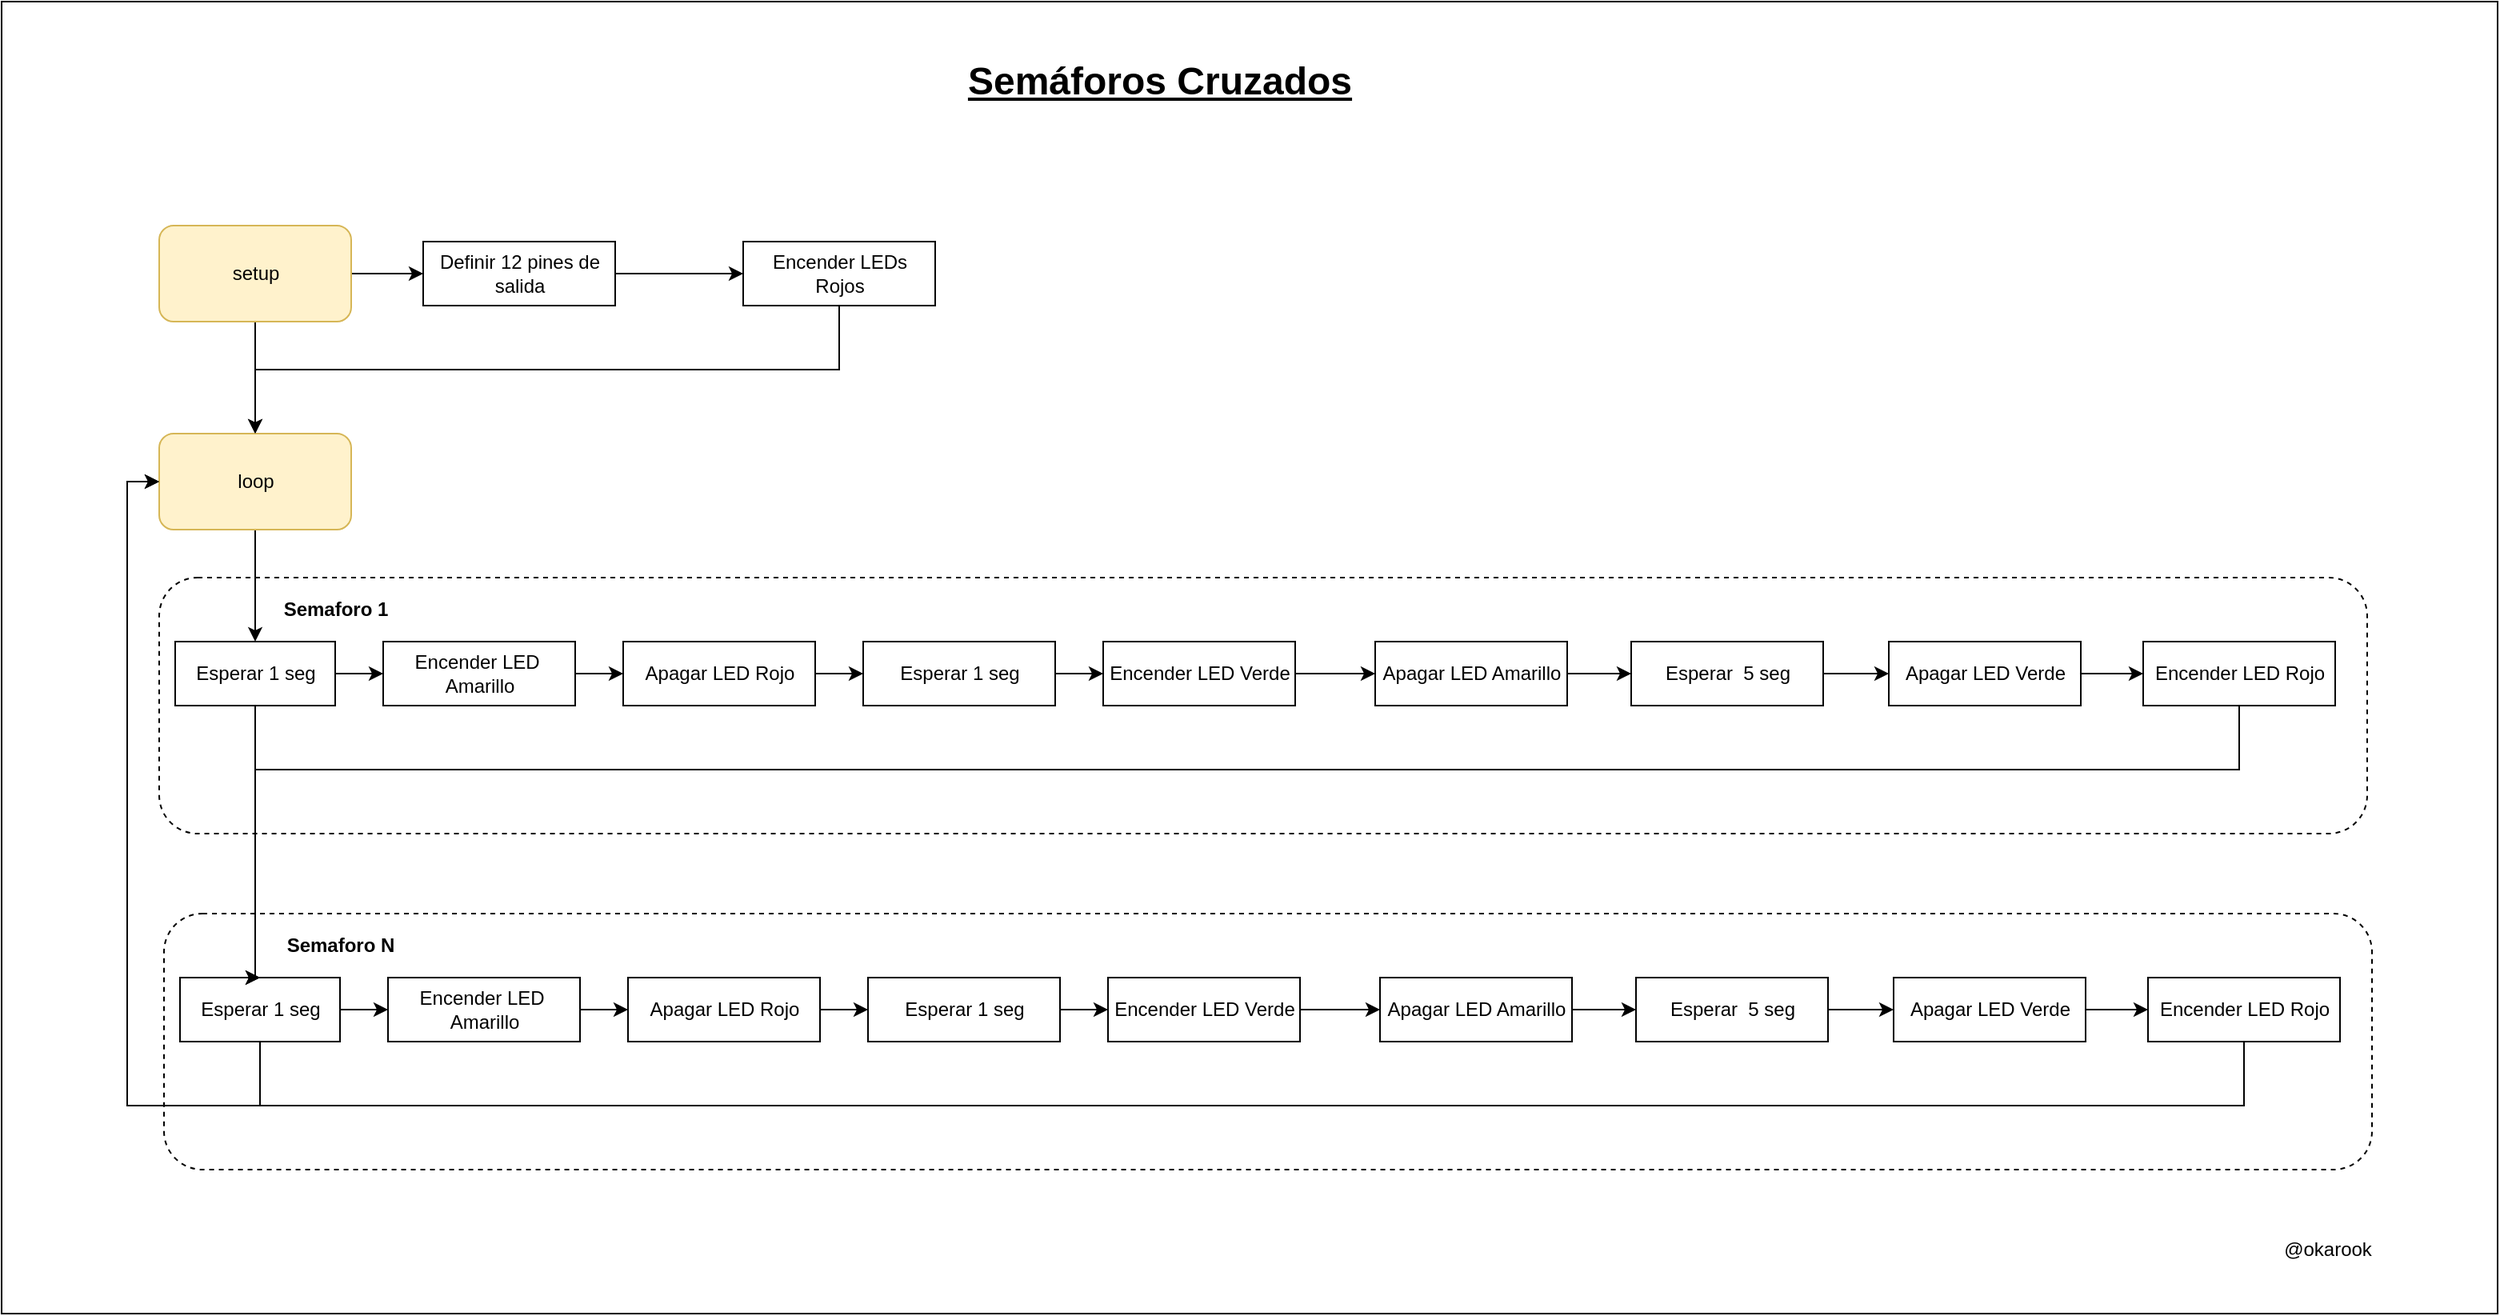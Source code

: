 <mxfile version="13.1.3">
    <diagram id="Qwb1rF_dMpi1wpGuuUVu" name="Semaforo-Simple">
        <mxGraphModel dx="1952" dy="1285" grid="1" gridSize="10" guides="1" tooltips="1" connect="1" arrows="1" fold="1" page="1" pageScale="1" pageWidth="850" pageHeight="1100" math="0" shadow="0">
            <root>
                <mxCell id="0"/>
                <mxCell id="1" parent="0"/>
                <mxCell id="3" value="" style="rounded=0;whiteSpace=wrap;html=1;" parent="1" vertex="1">
                    <mxGeometry x="90" y="20" width="1560" height="820" as="geometry"/>
                </mxCell>
                <mxCell id="13" value="" style="rounded=1;whiteSpace=wrap;html=1;dashed=1;" vertex="1" parent="1">
                    <mxGeometry x="188.5" y="380" width="1380" height="160" as="geometry"/>
                </mxCell>
                <mxCell id="G4ZIIX9ekKNboTHv59yJ-3" style="edgeStyle=orthogonalEdgeStyle;rounded=0;orthogonalLoop=1;jettySize=auto;html=1;" parent="1" source="G4ZIIX9ekKNboTHv59yJ-1" target="G4ZIIX9ekKNboTHv59yJ-4" edge="1">
                    <mxGeometry relative="1" as="geometry">
                        <mxPoint x="248.5" y="260" as="targetPoint"/>
                    </mxGeometry>
                </mxCell>
                <mxCell id="G4ZIIX9ekKNboTHv59yJ-8" style="edgeStyle=orthogonalEdgeStyle;rounded=0;orthogonalLoop=1;jettySize=auto;html=1;entryX=0.5;entryY=0;entryDx=0;entryDy=0;" parent="1" source="G4ZIIX9ekKNboTHv59yJ-1" target="G4ZIIX9ekKNboTHv59yJ-2" edge="1">
                    <mxGeometry relative="1" as="geometry"/>
                </mxCell>
                <mxCell id="G4ZIIX9ekKNboTHv59yJ-1" value="&lt;font color=&quot;#030303&quot;&gt;setup&lt;/font&gt;" style="rounded=1;whiteSpace=wrap;html=1;fillColor=#fff2cc;strokeColor=#d6b656;" parent="1" vertex="1">
                    <mxGeometry x="188.5" y="160" width="120" height="60" as="geometry"/>
                </mxCell>
                <mxCell id="G4ZIIX9ekKNboTHv59yJ-9" style="edgeStyle=orthogonalEdgeStyle;rounded=0;orthogonalLoop=1;jettySize=auto;html=1;entryX=0.5;entryY=0;entryDx=0;entryDy=0;" parent="1" source="G4ZIIX9ekKNboTHv59yJ-2" edge="1" target="G4ZIIX9ekKNboTHv59yJ-10">
                    <mxGeometry relative="1" as="geometry">
                        <mxPoint x="248.5" y="400" as="targetPoint"/>
                    </mxGeometry>
                </mxCell>
                <mxCell id="G4ZIIX9ekKNboTHv59yJ-2" value="&lt;span style=&quot;background-color: rgb(255 , 242 , 204)&quot;&gt;&lt;font color=&quot;#030303&quot;&gt;loop&lt;/font&gt;&lt;/span&gt;" style="rounded=1;whiteSpace=wrap;html=1;fillColor=#fff2cc;strokeColor=#d6b656;" parent="1" vertex="1">
                    <mxGeometry x="188.5" y="290" width="120" height="60" as="geometry"/>
                </mxCell>
                <mxCell id="G4ZIIX9ekKNboTHv59yJ-5" style="edgeStyle=orthogonalEdgeStyle;rounded=0;orthogonalLoop=1;jettySize=auto;html=1;entryX=0.5;entryY=0;entryDx=0;entryDy=0;exitX=0.5;exitY=1;exitDx=0;exitDy=0;" parent="1" source="7" target="G4ZIIX9ekKNboTHv59yJ-2" edge="1">
                    <mxGeometry relative="1" as="geometry">
                        <mxPoint x="578.5" y="210" as="sourcePoint"/>
                        <Array as="points">
                            <mxPoint x="613.5" y="250"/>
                            <mxPoint x="248.5" y="250"/>
                        </Array>
                    </mxGeometry>
                </mxCell>
                <mxCell id="8" value="" style="edgeStyle=orthogonalEdgeStyle;rounded=0;orthogonalLoop=1;jettySize=auto;html=1;" edge="1" parent="1" source="G4ZIIX9ekKNboTHv59yJ-4" target="7">
                    <mxGeometry relative="1" as="geometry"/>
                </mxCell>
                <mxCell id="G4ZIIX9ekKNboTHv59yJ-4" value="Definir 12 pines de salida" style="rounded=0;whiteSpace=wrap;html=1;" parent="1" vertex="1">
                    <mxGeometry x="353.5" y="170" width="120" height="40" as="geometry"/>
                </mxCell>
                <mxCell id="7" value="Encender LEDs Rojos" style="rounded=0;whiteSpace=wrap;html=1;" vertex="1" parent="1">
                    <mxGeometry x="553.5" y="170" width="120" height="40" as="geometry"/>
                </mxCell>
                <mxCell id="G4ZIIX9ekKNboTHv59yJ-12" value="" style="edgeStyle=orthogonalEdgeStyle;rounded=0;orthogonalLoop=1;jettySize=auto;html=1;" parent="1" source="G4ZIIX9ekKNboTHv59yJ-10" target="G4ZIIX9ekKNboTHv59yJ-11" edge="1">
                    <mxGeometry relative="1" as="geometry"/>
                </mxCell>
                <mxCell id="G4ZIIX9ekKNboTHv59yJ-10" value="Esperar 1 seg" style="rounded=0;whiteSpace=wrap;html=1;" parent="1" vertex="1">
                    <mxGeometry x="198.5" y="420" width="100" height="40" as="geometry"/>
                </mxCell>
                <mxCell id="G4ZIIX9ekKNboTHv59yJ-16" style="edgeStyle=orthogonalEdgeStyle;rounded=0;orthogonalLoop=1;jettySize=auto;html=1;entryX=0;entryY=0.5;entryDx=0;entryDy=0;" parent="1" source="G4ZIIX9ekKNboTHv59yJ-11" target="G4ZIIX9ekKNboTHv59yJ-15" edge="1">
                    <mxGeometry relative="1" as="geometry"/>
                </mxCell>
                <mxCell id="G4ZIIX9ekKNboTHv59yJ-11" value="Encender LED&amp;nbsp; Amarillo" style="whiteSpace=wrap;html=1;rounded=0;" parent="1" vertex="1">
                    <mxGeometry x="328.5" y="420" width="120" height="40" as="geometry"/>
                </mxCell>
                <mxCell id="11" value="" style="edgeStyle=orthogonalEdgeStyle;rounded=0;orthogonalLoop=1;jettySize=auto;html=1;" edge="1" parent="1" source="G4ZIIX9ekKNboTHv59yJ-15" target="10">
                    <mxGeometry relative="1" as="geometry"/>
                </mxCell>
                <mxCell id="G4ZIIX9ekKNboTHv59yJ-15" value="Apagar LED Rojo" style="whiteSpace=wrap;html=1;rounded=0;" parent="1" vertex="1">
                    <mxGeometry x="478.5" y="420" width="120" height="40" as="geometry"/>
                </mxCell>
                <mxCell id="19" value="" style="edgeStyle=orthogonalEdgeStyle;rounded=0;orthogonalLoop=1;jettySize=auto;html=1;" edge="1" parent="1" source="10" target="18">
                    <mxGeometry relative="1" as="geometry"/>
                </mxCell>
                <mxCell id="10" value="Esperar 1 seg" style="whiteSpace=wrap;html=1;rounded=0;" vertex="1" parent="1">
                    <mxGeometry x="628.5" y="420" width="120" height="40" as="geometry"/>
                </mxCell>
                <mxCell id="21" value="" style="edgeStyle=orthogonalEdgeStyle;rounded=0;orthogonalLoop=1;jettySize=auto;html=1;" edge="1" parent="1" source="18" target="20">
                    <mxGeometry relative="1" as="geometry"/>
                </mxCell>
                <mxCell id="18" value="Encender LED Verde" style="whiteSpace=wrap;html=1;rounded=0;" vertex="1" parent="1">
                    <mxGeometry x="778.5" y="420" width="120" height="40" as="geometry"/>
                </mxCell>
                <mxCell id="23" value="" style="edgeStyle=orthogonalEdgeStyle;rounded=0;orthogonalLoop=1;jettySize=auto;html=1;" edge="1" parent="1" source="20" target="22">
                    <mxGeometry relative="1" as="geometry"/>
                </mxCell>
                <mxCell id="20" value="Apagar LED Amarillo" style="whiteSpace=wrap;html=1;rounded=0;" vertex="1" parent="1">
                    <mxGeometry x="948.5" y="420" width="120" height="40" as="geometry"/>
                </mxCell>
                <mxCell id="25" value="" style="edgeStyle=orthogonalEdgeStyle;rounded=0;orthogonalLoop=1;jettySize=auto;html=1;" edge="1" parent="1" source="22" target="24">
                    <mxGeometry relative="1" as="geometry"/>
                </mxCell>
                <mxCell id="22" value="Esperar&amp;nbsp; 5 seg" style="whiteSpace=wrap;html=1;rounded=0;" vertex="1" parent="1">
                    <mxGeometry x="1108.5" y="420" width="120" height="40" as="geometry"/>
                </mxCell>
                <mxCell id="27" value="" style="edgeStyle=orthogonalEdgeStyle;rounded=0;orthogonalLoop=1;jettySize=auto;html=1;" edge="1" parent="1" source="24" target="26">
                    <mxGeometry relative="1" as="geometry"/>
                </mxCell>
                <mxCell id="24" value="Apagar LED Verde" style="whiteSpace=wrap;html=1;rounded=0;" vertex="1" parent="1">
                    <mxGeometry x="1269.5" y="420" width="120" height="40" as="geometry"/>
                </mxCell>
                <mxCell id="26" value="Encender LED Rojo" style="whiteSpace=wrap;html=1;rounded=0;" vertex="1" parent="1">
                    <mxGeometry x="1428.5" y="420" width="120" height="40" as="geometry"/>
                </mxCell>
                <mxCell id="2" value="&lt;span style=&quot;font-size: 24px&quot;&gt;&lt;b&gt;&lt;u&gt;Semáforos Cruzados&lt;/u&gt;&lt;/b&gt;&lt;/span&gt;" style="text;html=1;strokeColor=none;fillColor=none;align=center;verticalAlign=middle;whiteSpace=wrap;rounded=0;" parent="1" vertex="1">
                    <mxGeometry x="678.5" y="60" width="270" height="20" as="geometry"/>
                </mxCell>
                <mxCell id="6" value="@okarook" style="text;html=1;strokeColor=none;fillColor=none;align=center;verticalAlign=middle;whiteSpace=wrap;rounded=0;" parent="1" vertex="1">
                    <mxGeometry x="1518.5" y="790" width="50" height="20" as="geometry"/>
                </mxCell>
                <mxCell id="17" value="Semaforo 1" style="text;html=1;strokeColor=none;fillColor=none;align=center;verticalAlign=middle;whiteSpace=wrap;rounded=0;dashed=1;fontStyle=1" vertex="1" parent="1">
                    <mxGeometry x="258.5" y="390" width="80" height="20" as="geometry"/>
                </mxCell>
                <mxCell id="28" value="" style="rounded=1;whiteSpace=wrap;html=1;dashed=1;" vertex="1" parent="1">
                    <mxGeometry x="191.5" y="590" width="1380" height="160" as="geometry"/>
                </mxCell>
                <mxCell id="29" value="" style="edgeStyle=orthogonalEdgeStyle;rounded=0;orthogonalLoop=1;jettySize=auto;html=1;" edge="1" parent="1" source="30" target="32">
                    <mxGeometry relative="1" as="geometry"/>
                </mxCell>
                <mxCell id="48" style="edgeStyle=orthogonalEdgeStyle;rounded=0;orthogonalLoop=1;jettySize=auto;html=1;entryX=0;entryY=0.5;entryDx=0;entryDy=0;" edge="1" parent="1" source="30" target="G4ZIIX9ekKNboTHv59yJ-2">
                    <mxGeometry relative="1" as="geometry">
                        <Array as="points">
                            <mxPoint x="251.5" y="710"/>
                            <mxPoint x="168.5" y="710"/>
                            <mxPoint x="168.5" y="320"/>
                        </Array>
                    </mxGeometry>
                </mxCell>
                <mxCell id="30" value="Esperar 1 seg" style="rounded=0;whiteSpace=wrap;html=1;" vertex="1" parent="1">
                    <mxGeometry x="201.5" y="630" width="100" height="40" as="geometry"/>
                </mxCell>
                <mxCell id="31" style="edgeStyle=orthogonalEdgeStyle;rounded=0;orthogonalLoop=1;jettySize=auto;html=1;entryX=0;entryY=0.5;entryDx=0;entryDy=0;" edge="1" parent="1" source="32" target="34">
                    <mxGeometry relative="1" as="geometry"/>
                </mxCell>
                <mxCell id="32" value="Encender LED&amp;nbsp; Amarillo" style="whiteSpace=wrap;html=1;rounded=0;" vertex="1" parent="1">
                    <mxGeometry x="331.5" y="630" width="120" height="40" as="geometry"/>
                </mxCell>
                <mxCell id="33" value="" style="edgeStyle=orthogonalEdgeStyle;rounded=0;orthogonalLoop=1;jettySize=auto;html=1;" edge="1" parent="1" source="34" target="36">
                    <mxGeometry relative="1" as="geometry"/>
                </mxCell>
                <mxCell id="34" value="Apagar LED Rojo" style="whiteSpace=wrap;html=1;rounded=0;" vertex="1" parent="1">
                    <mxGeometry x="481.5" y="630" width="120" height="40" as="geometry"/>
                </mxCell>
                <mxCell id="35" value="" style="edgeStyle=orthogonalEdgeStyle;rounded=0;orthogonalLoop=1;jettySize=auto;html=1;" edge="1" parent="1" source="36" target="38">
                    <mxGeometry relative="1" as="geometry"/>
                </mxCell>
                <mxCell id="36" value="Esperar 1 seg" style="whiteSpace=wrap;html=1;rounded=0;" vertex="1" parent="1">
                    <mxGeometry x="631.5" y="630" width="120" height="40" as="geometry"/>
                </mxCell>
                <mxCell id="37" value="" style="edgeStyle=orthogonalEdgeStyle;rounded=0;orthogonalLoop=1;jettySize=auto;html=1;" edge="1" parent="1" source="38" target="40">
                    <mxGeometry relative="1" as="geometry"/>
                </mxCell>
                <mxCell id="38" value="Encender LED Verde" style="whiteSpace=wrap;html=1;rounded=0;" vertex="1" parent="1">
                    <mxGeometry x="781.5" y="630" width="120" height="40" as="geometry"/>
                </mxCell>
                <mxCell id="39" value="" style="edgeStyle=orthogonalEdgeStyle;rounded=0;orthogonalLoop=1;jettySize=auto;html=1;" edge="1" parent="1" source="40" target="42">
                    <mxGeometry relative="1" as="geometry"/>
                </mxCell>
                <mxCell id="40" value="Apagar LED Amarillo" style="whiteSpace=wrap;html=1;rounded=0;" vertex="1" parent="1">
                    <mxGeometry x="951.5" y="630" width="120" height="40" as="geometry"/>
                </mxCell>
                <mxCell id="41" value="" style="edgeStyle=orthogonalEdgeStyle;rounded=0;orthogonalLoop=1;jettySize=auto;html=1;" edge="1" parent="1" source="42" target="44">
                    <mxGeometry relative="1" as="geometry"/>
                </mxCell>
                <mxCell id="42" value="Esperar&amp;nbsp; 5 seg" style="whiteSpace=wrap;html=1;rounded=0;" vertex="1" parent="1">
                    <mxGeometry x="1111.5" y="630" width="120" height="40" as="geometry"/>
                </mxCell>
                <mxCell id="43" value="" style="edgeStyle=orthogonalEdgeStyle;rounded=0;orthogonalLoop=1;jettySize=auto;html=1;" edge="1" parent="1" source="44" target="45">
                    <mxGeometry relative="1" as="geometry"/>
                </mxCell>
                <mxCell id="44" value="Apagar LED Verde" style="whiteSpace=wrap;html=1;rounded=0;" vertex="1" parent="1">
                    <mxGeometry x="1272.5" y="630" width="120" height="40" as="geometry"/>
                </mxCell>
                <mxCell id="47" style="edgeStyle=orthogonalEdgeStyle;rounded=0;orthogonalLoop=1;jettySize=auto;html=1;entryX=0;entryY=0.5;entryDx=0;entryDy=0;" edge="1" parent="1" source="45" target="G4ZIIX9ekKNboTHv59yJ-2">
                    <mxGeometry relative="1" as="geometry">
                        <mxPoint x="1018.5" y="880" as="targetPoint"/>
                        <Array as="points">
                            <mxPoint x="1491.5" y="710"/>
                            <mxPoint x="168.5" y="710"/>
                            <mxPoint x="168.5" y="320"/>
                        </Array>
                    </mxGeometry>
                </mxCell>
                <mxCell id="45" value="Encender LED Rojo" style="whiteSpace=wrap;html=1;rounded=0;" vertex="1" parent="1">
                    <mxGeometry x="1431.5" y="630" width="120" height="40" as="geometry"/>
                </mxCell>
                <mxCell id="46" value="Semaforo N" style="text;html=1;strokeColor=none;fillColor=none;align=center;verticalAlign=middle;whiteSpace=wrap;rounded=0;dashed=1;fontStyle=1" vertex="1" parent="1">
                    <mxGeometry x="261.5" y="600" width="80" height="20" as="geometry"/>
                </mxCell>
                <mxCell id="G4ZIIX9ekKNboTHv59yJ-23" value="" style="edgeStyle=orthogonalEdgeStyle;rounded=0;orthogonalLoop=1;jettySize=auto;html=1;entryX=0.5;entryY=0;entryDx=0;entryDy=0;" parent="1" source="G4ZIIX9ekKNboTHv59yJ-10" target="30" edge="1">
                    <mxGeometry relative="1" as="geometry">
                        <mxPoint x="248.5" y="600" as="targetPoint"/>
                        <Array as="points">
                            <mxPoint x="248.5" y="630"/>
                        </Array>
                    </mxGeometry>
                </mxCell>
                <mxCell id="G4ZIIX9ekKNboTHv59yJ-18" style="edgeStyle=orthogonalEdgeStyle;rounded=0;orthogonalLoop=1;jettySize=auto;html=1;exitX=0.5;exitY=1;exitDx=0;exitDy=0;entryX=0.5;entryY=0;entryDx=0;entryDy=0;" parent="1" source="26" target="30" edge="1">
                    <mxGeometry relative="1" as="geometry">
                        <mxPoint x="248.5" y="560" as="targetPoint"/>
                        <Array as="points">
                            <mxPoint x="1488.5" y="500"/>
                            <mxPoint x="248.5" y="500"/>
                            <mxPoint x="248.5" y="630"/>
                        </Array>
                    </mxGeometry>
                </mxCell>
            </root>
        </mxGraphModel>
    </diagram>
</mxfile>
